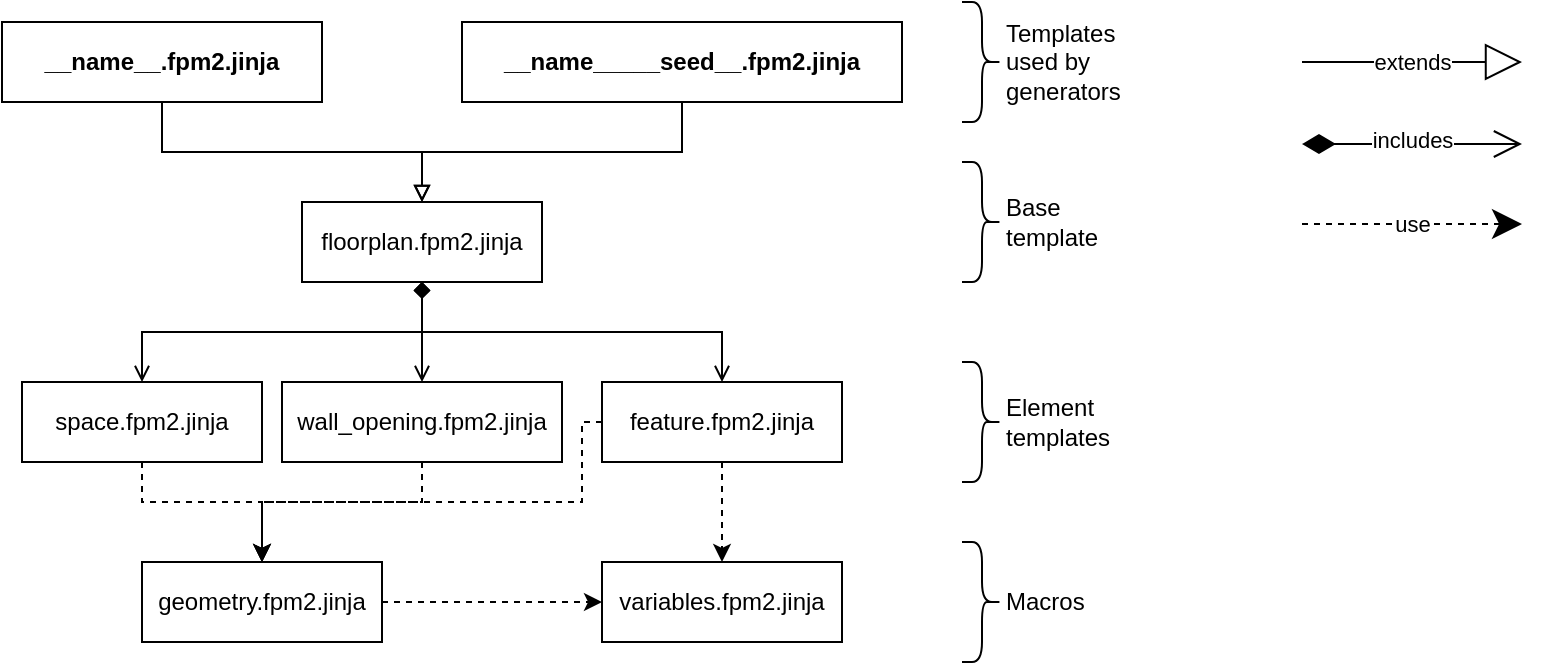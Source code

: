 <mxfile version="24.7.5" pages="2">
  <diagram name="fpm2" id="loUYtdsKcNJoZTLp3lnB">
    <mxGraphModel dx="1026" dy="681" grid="1" gridSize="10" guides="1" tooltips="1" connect="1" arrows="1" fold="1" page="1" pageScale="1" pageWidth="827" pageHeight="1169" math="0" shadow="0">
      <root>
        <mxCell id="0" />
        <mxCell id="1" parent="0" />
        <mxCell id="CjLj8uEoWl37hnyWdb2Z-6" value="" style="edgeStyle=orthogonalEdgeStyle;rounded=0;orthogonalLoop=1;jettySize=auto;html=1;dashed=1;elbow=vertical;" edge="1" parent="1" source="CjLj8uEoWl37hnyWdb2Z-1" target="CjLj8uEoWl37hnyWdb2Z-5">
          <mxGeometry relative="1" as="geometry" />
        </mxCell>
        <mxCell id="CjLj8uEoWl37hnyWdb2Z-7" value="" style="edgeStyle=orthogonalEdgeStyle;rounded=0;orthogonalLoop=1;jettySize=auto;html=1;dashed=1;elbow=vertical;" edge="1" parent="1" source="CjLj8uEoWl37hnyWdb2Z-1" target="CjLj8uEoWl37hnyWdb2Z-4">
          <mxGeometry relative="1" as="geometry">
            <Array as="points">
              <mxPoint x="330" y="240" />
              <mxPoint x="330" y="280" />
              <mxPoint x="170" y="280" />
            </Array>
          </mxGeometry>
        </mxCell>
        <mxCell id="CjLj8uEoWl37hnyWdb2Z-1" value="feature.fpm2.jinja" style="rounded=0;whiteSpace=wrap;html=1;" vertex="1" parent="1">
          <mxGeometry x="340" y="220" width="120" height="40" as="geometry" />
        </mxCell>
        <mxCell id="CjLj8uEoWl37hnyWdb2Z-9" value="" style="edgeStyle=orthogonalEdgeStyle;rounded=0;orthogonalLoop=1;jettySize=auto;html=1;dashed=1;elbow=vertical;" edge="1" parent="1" source="CjLj8uEoWl37hnyWdb2Z-2" target="CjLj8uEoWl37hnyWdb2Z-4">
          <mxGeometry relative="1" as="geometry">
            <Array as="points">
              <mxPoint x="110" y="280" />
              <mxPoint x="170" y="280" />
            </Array>
          </mxGeometry>
        </mxCell>
        <mxCell id="CjLj8uEoWl37hnyWdb2Z-2" value="space.fpm2.jinja" style="rounded=0;whiteSpace=wrap;html=1;" vertex="1" parent="1">
          <mxGeometry x="50" y="220" width="120" height="40" as="geometry" />
        </mxCell>
        <mxCell id="CjLj8uEoWl37hnyWdb2Z-10" value="" style="edgeStyle=orthogonalEdgeStyle;rounded=0;orthogonalLoop=1;jettySize=auto;html=1;dashed=1;elbow=vertical;" edge="1" parent="1" source="CjLj8uEoWl37hnyWdb2Z-3" target="CjLj8uEoWl37hnyWdb2Z-4">
          <mxGeometry relative="1" as="geometry">
            <Array as="points">
              <mxPoint x="250" y="280" />
              <mxPoint x="170" y="280" />
            </Array>
          </mxGeometry>
        </mxCell>
        <mxCell id="CjLj8uEoWl37hnyWdb2Z-3" value="wall_opening.fpm2.jinja" style="rounded=0;whiteSpace=wrap;html=1;" vertex="1" parent="1">
          <mxGeometry x="180" y="220" width="140" height="40" as="geometry" />
        </mxCell>
        <mxCell id="CjLj8uEoWl37hnyWdb2Z-8" value="" style="edgeStyle=orthogonalEdgeStyle;rounded=0;orthogonalLoop=1;jettySize=auto;html=1;dashed=1;" edge="1" parent="1" source="CjLj8uEoWl37hnyWdb2Z-4" target="CjLj8uEoWl37hnyWdb2Z-5">
          <mxGeometry relative="1" as="geometry" />
        </mxCell>
        <mxCell id="CjLj8uEoWl37hnyWdb2Z-4" value="geometry.fpm2.jinja" style="rounded=0;whiteSpace=wrap;html=1;" vertex="1" parent="1">
          <mxGeometry x="110" y="310" width="120" height="40" as="geometry" />
        </mxCell>
        <mxCell id="CjLj8uEoWl37hnyWdb2Z-5" value="variables.fpm2.jinja" style="rounded=0;whiteSpace=wrap;html=1;" vertex="1" parent="1">
          <mxGeometry x="340" y="310" width="120" height="40" as="geometry" />
        </mxCell>
        <mxCell id="CjLj8uEoWl37hnyWdb2Z-12" value="&lt;div&gt;&lt;br&gt;&lt;/div&gt;&lt;div&gt;&lt;br&gt;&lt;/div&gt;" style="edgeStyle=elbowEdgeStyle;rounded=0;orthogonalLoop=1;jettySize=auto;html=1;startArrow=diamond;startFill=1;elbow=vertical;endArrow=open;endFill=0;" edge="1" parent="1" source="CjLj8uEoWl37hnyWdb2Z-11" target="CjLj8uEoWl37hnyWdb2Z-2">
          <mxGeometry relative="1" as="geometry" />
        </mxCell>
        <mxCell id="CjLj8uEoWl37hnyWdb2Z-13" value="" style="edgeStyle=elbowEdgeStyle;rounded=0;orthogonalLoop=1;jettySize=auto;html=1;startArrow=diamond;startFill=1;elbow=vertical;endArrow=open;endFill=0;" edge="1" parent="1" source="CjLj8uEoWl37hnyWdb2Z-11" target="CjLj8uEoWl37hnyWdb2Z-3">
          <mxGeometry relative="1" as="geometry" />
        </mxCell>
        <mxCell id="CjLj8uEoWl37hnyWdb2Z-14" value="" style="edgeStyle=elbowEdgeStyle;rounded=0;orthogonalLoop=1;jettySize=auto;html=1;startArrow=diamond;startFill=1;elbow=vertical;endArrow=open;endFill=0;" edge="1" parent="1" source="CjLj8uEoWl37hnyWdb2Z-11" target="CjLj8uEoWl37hnyWdb2Z-1">
          <mxGeometry relative="1" as="geometry" />
        </mxCell>
        <mxCell id="CjLj8uEoWl37hnyWdb2Z-11" value="floorplan.fpm2.jinja" style="rounded=0;whiteSpace=wrap;html=1;" vertex="1" parent="1">
          <mxGeometry x="190" y="130" width="120" height="40" as="geometry" />
        </mxCell>
        <mxCell id="CjLj8uEoWl37hnyWdb2Z-16" value="" style="edgeStyle=elbowEdgeStyle;rounded=0;orthogonalLoop=1;jettySize=auto;html=1;endArrow=block;endFill=0;elbow=vertical;" edge="1" parent="1" source="CjLj8uEoWl37hnyWdb2Z-15" target="CjLj8uEoWl37hnyWdb2Z-11">
          <mxGeometry relative="1" as="geometry" />
        </mxCell>
        <mxCell id="CjLj8uEoWl37hnyWdb2Z-15" value="__name__.fpm2.jinja" style="rounded=0;whiteSpace=wrap;html=1;fontStyle=1" vertex="1" parent="1">
          <mxGeometry x="40" y="40" width="160" height="40" as="geometry" />
        </mxCell>
        <mxCell id="CjLj8uEoWl37hnyWdb2Z-18" value="" style="edgeStyle=elbowEdgeStyle;rounded=0;orthogonalLoop=1;jettySize=auto;html=1;endArrow=block;endFill=0;elbow=vertical;" edge="1" parent="1" source="CjLj8uEoWl37hnyWdb2Z-17" target="CjLj8uEoWl37hnyWdb2Z-11">
          <mxGeometry relative="1" as="geometry" />
        </mxCell>
        <mxCell id="CjLj8uEoWl37hnyWdb2Z-17" value="__name_____seed__.fpm2.jinja" style="rounded=0;whiteSpace=wrap;html=1;fontStyle=1" vertex="1" parent="1">
          <mxGeometry x="270" y="40" width="220" height="40" as="geometry" />
        </mxCell>
        <mxCell id="GfsCoOv7g-qHYcv7N3ws-1" value="extends" style="endArrow=block;endSize=16;endFill=0;html=1;rounded=0;elbow=vertical;" edge="1" parent="1">
          <mxGeometry width="160" relative="1" as="geometry">
            <mxPoint x="690" y="60" as="sourcePoint" />
            <mxPoint x="800" y="60" as="targetPoint" />
          </mxGeometry>
        </mxCell>
        <mxCell id="GfsCoOv7g-qHYcv7N3ws-2" value="" style="endArrow=open;html=1;endSize=12;startArrow=diamondThin;startSize=14;startFill=1;edgeStyle=orthogonalEdgeStyle;align=left;verticalAlign=bottom;rounded=0;elbow=vertical;" edge="1" parent="1">
          <mxGeometry x="-1" y="3" relative="1" as="geometry">
            <mxPoint x="690" y="101" as="sourcePoint" />
            <mxPoint x="800" y="101" as="targetPoint" />
          </mxGeometry>
        </mxCell>
        <mxCell id="GfsCoOv7g-qHYcv7N3ws-3" value="includes" style="edgeLabel;html=1;align=center;verticalAlign=middle;resizable=0;points=[];" vertex="1" connectable="0" parent="GfsCoOv7g-qHYcv7N3ws-2">
          <mxGeometry y="2" relative="1" as="geometry">
            <mxPoint as="offset" />
          </mxGeometry>
        </mxCell>
        <mxCell id="GfsCoOv7g-qHYcv7N3ws-4" value="use" style="endArrow=classic;endSize=12;dashed=1;html=1;rounded=0;elbow=vertical;endFill=1;" edge="1" parent="1">
          <mxGeometry width="160" relative="1" as="geometry">
            <mxPoint x="690" y="141" as="sourcePoint" />
            <mxPoint x="800" y="141" as="targetPoint" />
          </mxGeometry>
        </mxCell>
        <mxCell id="GfsCoOv7g-qHYcv7N3ws-6" value="Templates used by generators" style="shape=curlyBracket;whiteSpace=wrap;html=1;rounded=1;flipH=1;labelPosition=right;verticalLabelPosition=middle;align=left;verticalAlign=middle;" vertex="1" parent="1">
          <mxGeometry x="520" y="30" width="20" height="60" as="geometry" />
        </mxCell>
        <mxCell id="GfsCoOv7g-qHYcv7N3ws-7" value="Base template" style="shape=curlyBracket;whiteSpace=wrap;html=1;rounded=1;flipH=1;labelPosition=right;verticalLabelPosition=middle;align=left;verticalAlign=middle;" vertex="1" parent="1">
          <mxGeometry x="520" y="110" width="20" height="60" as="geometry" />
        </mxCell>
        <mxCell id="GfsCoOv7g-qHYcv7N3ws-9" value="Macros" style="shape=curlyBracket;whiteSpace=wrap;html=1;rounded=1;flipH=1;labelPosition=right;verticalLabelPosition=middle;align=left;verticalAlign=middle;" vertex="1" parent="1">
          <mxGeometry x="520" y="300" width="20" height="60" as="geometry" />
        </mxCell>
        <mxCell id="GfsCoOv7g-qHYcv7N3ws-10" value="Element templates" style="shape=curlyBracket;whiteSpace=wrap;html=1;rounded=1;flipH=1;labelPosition=right;verticalLabelPosition=middle;align=left;verticalAlign=middle;" vertex="1" parent="1">
          <mxGeometry x="520" y="210" width="20" height="60" as="geometry" />
        </mxCell>
      </root>
    </mxGraphModel>
  </diagram>
  <diagram id="u-Os5wd0h9PCgndxYxa3" name="json-ld">
    <mxGraphModel dx="1283" dy="851" grid="1" gridSize="10" guides="1" tooltips="1" connect="1" arrows="1" fold="1" page="1" pageScale="1" pageWidth="1169" pageHeight="827" math="0" shadow="0">
      <root>
        <mxCell id="0" />
        <mxCell id="1" parent="0" />
        <mxCell id="y9U-fPE9z9ii4JN1EMCs-1" value="base.json" style="rounded=0;html=1;fillColor=#f5f5f5;fontColor=#333333;strokeColor=#666666;whiteSpace=wrap;" vertex="1" parent="1">
          <mxGeometry x="635" y="210" width="120" height="40" as="geometry" />
        </mxCell>
        <mxCell id="y9U-fPE9z9ii4JN1EMCs-3" value="" style="edgeStyle=elbowEdgeStyle;rounded=0;orthogonalLoop=1;jettySize=auto;html=1;endArrow=block;endFill=0;" edge="1" parent="1" source="y9U-fPE9z9ii4JN1EMCs-2" target="y9U-fPE9z9ii4JN1EMCs-1">
          <mxGeometry relative="1" as="geometry" />
        </mxCell>
        <mxCell id="y9U-fPE9z9ii4JN1EMCs-2" value="floorplan.json" style="rounded=0;html=1;whiteSpace=wrap;fillColor=#f5f5f5;fontColor=#333333;strokeColor=#666666;" vertex="1" parent="1">
          <mxGeometry x="625" y="270" width="140" height="40" as="geometry" />
        </mxCell>
        <mxCell id="y9U-fPE9z9ii4JN1EMCs-4" value="floorplan.json" style="rounded=0;html=1;fillColor=#fff2cc;strokeColor=#d6b656;whiteSpace=wrap;" vertex="1" parent="1">
          <mxGeometry x="40" y="430" width="100" height="40" as="geometry" />
        </mxCell>
        <mxCell id="y9U-fPE9z9ii4JN1EMCs-5" value="polytope.json" style="rounded=0;html=1;fillColor=#ffe6cc;strokeColor=#d79b00;whiteSpace=wrap;" vertex="1" parent="1">
          <mxGeometry x="810" y="430" width="100" height="40" as="geometry" />
        </mxCell>
        <mxCell id="y9U-fPE9z9ii4JN1EMCs-6" value="frame.json" style="rounded=0;html=1;fillColor=#dae8fc;strokeColor=#6c8ebf;whiteSpace=wrap;" vertex="1" parent="1">
          <mxGeometry x="1250" y="430" width="100" height="40" as="geometry" />
        </mxCell>
        <mxCell id="y9U-fPE9z9ii4JN1EMCs-7" value="point.json" style="rounded=0;html=1;fillColor=#dae8fc;strokeColor=#6c8ebf;whiteSpace=wrap;" vertex="1" parent="1">
          <mxGeometry x="1140" y="430" width="100" height="40" as="geometry" />
        </mxCell>
        <mxCell id="y9U-fPE9z9ii4JN1EMCs-22" value="" style="edgeStyle=elbowEdgeStyle;rounded=0;orthogonalLoop=1;jettySize=auto;html=1;elbow=vertical;endArrow=block;endFill=0;" edge="1" parent="1" source="y9U-fPE9z9ii4JN1EMCs-18" target="y9U-fPE9z9ii4JN1EMCs-7">
          <mxGeometry relative="1" as="geometry">
            <Array as="points">
              <mxPoint x="1050" y="520" />
            </Array>
          </mxGeometry>
        </mxCell>
        <mxCell id="y9U-fPE9z9ii4JN1EMCs-18" value="origin.json" style="rounded=0;html=1;whiteSpace=wrap;fillColor=#dae8fc;strokeColor=#6c8ebf;" vertex="1" parent="1">
          <mxGeometry x="920" y="430" width="100" height="40" as="geometry" />
        </mxCell>
        <mxCell id="y9U-fPE9z9ii4JN1EMCs-23" value="" style="edgeStyle=elbowEdgeStyle;rounded=0;orthogonalLoop=1;jettySize=auto;html=1;elbow=vertical;endArrow=block;endFill=0;" edge="1" parent="1" source="y9U-fPE9z9ii4JN1EMCs-19" target="y9U-fPE9z9ii4JN1EMCs-7">
          <mxGeometry relative="1" as="geometry">
            <Array as="points">
              <mxPoint x="1190" y="520" />
            </Array>
          </mxGeometry>
        </mxCell>
        <mxCell id="y9U-fPE9z9ii4JN1EMCs-19" value="world_origin.json" style="rounded=0;html=1;whiteSpace=wrap;fillColor=#dae8fc;strokeColor=#6c8ebf;" vertex="1" parent="1">
          <mxGeometry x="1030" y="430" width="100" height="40" as="geometry" />
        </mxCell>
        <mxCell id="y9U-fPE9z9ii4JN1EMCs-21" value="" style="edgeStyle=orthogonalEdgeStyle;rounded=0;orthogonalLoop=1;jettySize=auto;html=1;endArrow=block;endFill=0;elbow=vertical;" edge="1" parent="1" source="y9U-fPE9z9ii4JN1EMCs-20" target="y9U-fPE9z9ii4JN1EMCs-6">
          <mxGeometry relative="1" as="geometry">
            <mxPoint x="1450" y="578.57" as="sourcePoint" />
            <mxPoint x="1340" y="578.57" as="targetPoint" />
            <Array as="points">
              <mxPoint x="1410" y="520" />
              <mxPoint x="1300" y="520" />
            </Array>
          </mxGeometry>
        </mxCell>
        <mxCell id="y9U-fPE9z9ii4JN1EMCs-20" value="world_frame.json" style="rounded=0;html=1;whiteSpace=wrap;fillColor=#dae8fc;strokeColor=#6c8ebf;" vertex="1" parent="1">
          <mxGeometry x="1360" y="430" width="100" height="40" as="geometry" />
        </mxCell>
        <mxCell id="y9U-fPE9z9ii4JN1EMCs-25" value="" style="edgeStyle=elbowEdgeStyle;rounded=0;orthogonalLoop=1;jettySize=auto;html=1;elbow=vertical;endArrow=block;endFill=0;" edge="1" parent="1" source="y9U-fPE9z9ii4JN1EMCs-24" target="y9U-fPE9z9ii4JN1EMCs-2">
          <mxGeometry relative="1" as="geometry" />
        </mxCell>
        <mxCell id="5NSifhvPxgNUG4iEbaKk-3" style="edgeStyle=elbowEdgeStyle;rounded=0;orthogonalLoop=1;jettySize=auto;elbow=vertical;html=1;startArrow=diamondThin;startFill=1;endArrow=open;endFill=0;" edge="1" parent="1" source="y9U-fPE9z9ii4JN1EMCs-24" target="5NSifhvPxgNUG4iEbaKk-2">
          <mxGeometry relative="1" as="geometry" />
        </mxCell>
        <mxCell id="5NSifhvPxgNUG4iEbaKk-4" style="edgeStyle=elbowEdgeStyle;rounded=0;orthogonalLoop=1;jettySize=auto;elbow=vertical;html=1;startArrow=diamond;startFill=1;endArrow=open;endFill=0;" edge="1" parent="1" source="y9U-fPE9z9ii4JN1EMCs-24" target="y9U-fPE9z9ii4JN1EMCs-4">
          <mxGeometry relative="1" as="geometry" />
        </mxCell>
        <mxCell id="5NSifhvPxgNUG4iEbaKk-5" style="edgeStyle=elbowEdgeStyle;rounded=0;orthogonalLoop=1;jettySize=auto;elbow=vertical;html=1;startArrow=diamond;startFill=1;endArrow=open;endFill=0;" edge="1" parent="1" source="y9U-fPE9z9ii4JN1EMCs-24" target="5NSifhvPxgNUG4iEbaKk-1">
          <mxGeometry relative="1" as="geometry" />
        </mxCell>
        <mxCell id="y9U-fPE9z9ii4JN1EMCs-24" value="floorplan.json.jinja" style="rounded=0;html=1;whiteSpace=wrap;fontStyle=1" vertex="1" parent="1">
          <mxGeometry x="140" y="350" width="120" height="40" as="geometry" />
        </mxCell>
        <mxCell id="y9U-fPE9z9ii4JN1EMCs-27" value="" style="edgeStyle=elbowEdgeStyle;rounded=0;orthogonalLoop=1;jettySize=auto;html=1;elbow=vertical;endArrow=block;endFill=0;" edge="1" parent="1" source="y9U-fPE9z9ii4JN1EMCs-26" target="y9U-fPE9z9ii4JN1EMCs-2">
          <mxGeometry relative="1" as="geometry" />
        </mxCell>
        <mxCell id="y9U-fPE9z9ii4JN1EMCs-45" value="" style="edgeStyle=elbowEdgeStyle;rounded=0;orthogonalLoop=1;jettySize=auto;html=1;elbow=vertical;startArrow=diamond;startFill=1;endArrow=open;endFill=0;" edge="1" parent="1" source="y9U-fPE9z9ii4JN1EMCs-26" target="y9U-fPE9z9ii4JN1EMCs-42">
          <mxGeometry relative="1" as="geometry" />
        </mxCell>
        <mxCell id="y9U-fPE9z9ii4JN1EMCs-46" value="" style="edgeStyle=elbowEdgeStyle;rounded=0;orthogonalLoop=1;jettySize=auto;html=1;elbow=vertical;startArrow=diamond;startFill=1;endArrow=open;endFill=0;" edge="1" parent="1" source="y9U-fPE9z9ii4JN1EMCs-26" target="y9U-fPE9z9ii4JN1EMCs-44">
          <mxGeometry relative="1" as="geometry" />
        </mxCell>
        <mxCell id="y9U-fPE9z9ii4JN1EMCs-26" value="coordinate.json.jinja" style="rounded=0;html=1;whiteSpace=wrap;fontStyle=1" vertex="1" parent="1">
          <mxGeometry x="405" y="350" width="140" height="40" as="geometry" />
        </mxCell>
        <mxCell id="y9U-fPE9z9ii4JN1EMCs-30" value="" style="edgeStyle=elbowEdgeStyle;rounded=0;orthogonalLoop=1;jettySize=auto;html=1;elbow=vertical;endArrow=block;endFill=0;" edge="1" parent="1" source="y9U-fPE9z9ii4JN1EMCs-29" target="y9U-fPE9z9ii4JN1EMCs-2">
          <mxGeometry relative="1" as="geometry" />
        </mxCell>
        <mxCell id="y9U-fPE9z9ii4JN1EMCs-31" value="" style="edgeStyle=elbowEdgeStyle;rounded=0;orthogonalLoop=1;jettySize=auto;html=1;elbow=vertical;startArrow=diamond;startFill=1;endArrow=open;endFill=0;" edge="1" parent="1" source="y9U-fPE9z9ii4JN1EMCs-29" target="y9U-fPE9z9ii4JN1EMCs-5">
          <mxGeometry relative="1" as="geometry" />
        </mxCell>
        <mxCell id="y9U-fPE9z9ii4JN1EMCs-29" value="shape.json.jinja" style="rounded=0;html=1;whiteSpace=wrap;fontStyle=1" vertex="1" parent="1">
          <mxGeometry x="800" y="350" width="120" height="40" as="geometry" />
        </mxCell>
        <mxCell id="y9U-fPE9z9ii4JN1EMCs-33" value="" style="edgeStyle=elbowEdgeStyle;rounded=0;orthogonalLoop=1;jettySize=auto;html=1;elbow=vertical;endArrow=block;endFill=0;" edge="1" parent="1" source="y9U-fPE9z9ii4JN1EMCs-32" target="y9U-fPE9z9ii4JN1EMCs-2">
          <mxGeometry relative="1" as="geometry" />
        </mxCell>
        <mxCell id="y9U-fPE9z9ii4JN1EMCs-34" value="" style="edgeStyle=elbowEdgeStyle;rounded=0;orthogonalLoop=1;jettySize=auto;html=1;elbow=vertical;endArrow=open;endFill=0;" edge="1" parent="1" source="y9U-fPE9z9ii4JN1EMCs-32" target="y9U-fPE9z9ii4JN1EMCs-20">
          <mxGeometry relative="1" as="geometry" />
        </mxCell>
        <mxCell id="y9U-fPE9z9ii4JN1EMCs-35" value="" style="edgeStyle=elbowEdgeStyle;rounded=0;orthogonalLoop=1;jettySize=auto;html=1;elbow=vertical;startArrow=diamond;startFill=1;endArrow=open;endFill=0;" edge="1" parent="1" source="y9U-fPE9z9ii4JN1EMCs-32" target="y9U-fPE9z9ii4JN1EMCs-18">
          <mxGeometry relative="1" as="geometry" />
        </mxCell>
        <mxCell id="y9U-fPE9z9ii4JN1EMCs-36" value="" style="edgeStyle=elbowEdgeStyle;rounded=0;orthogonalLoop=1;jettySize=auto;html=1;elbow=vertical;startArrow=diamond;startFill=1;endArrow=open;endFill=0;" edge="1" parent="1" source="y9U-fPE9z9ii4JN1EMCs-32" target="y9U-fPE9z9ii4JN1EMCs-19">
          <mxGeometry relative="1" as="geometry" />
        </mxCell>
        <mxCell id="y9U-fPE9z9ii4JN1EMCs-37" value="" style="edgeStyle=elbowEdgeStyle;rounded=0;orthogonalLoop=1;jettySize=auto;html=1;elbow=vertical;startArrow=diamond;startFill=1;endArrow=open;endFill=0;" edge="1" parent="1" source="y9U-fPE9z9ii4JN1EMCs-32" target="y9U-fPE9z9ii4JN1EMCs-6">
          <mxGeometry relative="1" as="geometry" />
        </mxCell>
        <mxCell id="y9U-fPE9z9ii4JN1EMCs-38" value="" style="edgeStyle=elbowEdgeStyle;rounded=0;orthogonalLoop=1;jettySize=auto;html=1;elbow=vertical;startArrow=diamond;startFill=1;endArrow=open;endFill=0;" edge="1" parent="1" source="y9U-fPE9z9ii4JN1EMCs-32" target="y9U-fPE9z9ii4JN1EMCs-7">
          <mxGeometry relative="1" as="geometry" />
        </mxCell>
        <mxCell id="y9U-fPE9z9ii4JN1EMCs-32" value="skeleton.json.jinja" style="rounded=0;html=1;whiteSpace=wrap;fontStyle=1" vertex="1" parent="1">
          <mxGeometry x="1130" y="350" width="120" height="40" as="geometry" />
        </mxCell>
        <mxCell id="y9U-fPE9z9ii4JN1EMCs-52" value="" style="edgeStyle=elbowEdgeStyle;rounded=0;orthogonalLoop=1;jettySize=auto;html=1;elbow=vertical;endArrow=block;endFill=0;" edge="1" parent="1" source="y9U-fPE9z9ii4JN1EMCs-39" target="y9U-fPE9z9ii4JN1EMCs-2">
          <mxGeometry relative="1" as="geometry" />
        </mxCell>
        <mxCell id="y9U-fPE9z9ii4JN1EMCs-53" value="" style="edgeStyle=elbowEdgeStyle;rounded=0;orthogonalLoop=1;jettySize=auto;html=1;elbow=vertical;startArrow=diamond;startFill=1;endArrow=open;endFill=0;" edge="1" parent="1" source="y9U-fPE9z9ii4JN1EMCs-39" target="y9U-fPE9z9ii4JN1EMCs-49">
          <mxGeometry relative="1" as="geometry" />
        </mxCell>
        <mxCell id="y9U-fPE9z9ii4JN1EMCs-54" value="" style="edgeStyle=elbowEdgeStyle;rounded=0;orthogonalLoop=1;jettySize=auto;html=1;elbow=vertical;startArrow=diamond;startFill=1;endArrow=open;endFill=0;" edge="1" parent="1" source="y9U-fPE9z9ii4JN1EMCs-39" target="y9U-fPE9z9ii4JN1EMCs-51">
          <mxGeometry relative="1" as="geometry" />
        </mxCell>
        <mxCell id="y9U-fPE9z9ii4JN1EMCs-39" value="spatial-relations.json.jinja" style="rounded=0;html=1;whiteSpace=wrap;fontStyle=1" vertex="1" parent="1">
          <mxGeometry x="615" y="350" width="160" height="40" as="geometry" />
        </mxCell>
        <mxCell id="y9U-fPE9z9ii4JN1EMCs-40" value="base.json" style="rounded=0;html=1;fillColor=#d5e8d4;strokeColor=#82b366;whiteSpace=wrap;" vertex="1" parent="1">
          <mxGeometry x="425" y="510" width="100" height="40" as="geometry" />
        </mxCell>
        <mxCell id="y9U-fPE9z9ii4JN1EMCs-41" value="" style="edgeStyle=elbowEdgeStyle;rounded=0;orthogonalLoop=1;jettySize=auto;html=1;endArrow=block;endFill=0;elbow=vertical;" edge="1" parent="1" source="y9U-fPE9z9ii4JN1EMCs-42" target="y9U-fPE9z9ii4JN1EMCs-40">
          <mxGeometry relative="1" as="geometry" />
        </mxCell>
        <mxCell id="y9U-fPE9z9ii4JN1EMCs-42" value="position.json" style="rounded=0;html=1;fillColor=#d5e8d4;strokeColor=#82b366;whiteSpace=wrap;" vertex="1" parent="1">
          <mxGeometry x="480" y="430" width="100" height="40" as="geometry" />
        </mxCell>
        <mxCell id="y9U-fPE9z9ii4JN1EMCs-43" value="" style="edgeStyle=elbowEdgeStyle;rounded=0;orthogonalLoop=1;jettySize=auto;html=1;endArrow=block;endFill=0;elbow=vertical;" edge="1" parent="1" source="y9U-fPE9z9ii4JN1EMCs-44" target="y9U-fPE9z9ii4JN1EMCs-40">
          <mxGeometry relative="1" as="geometry" />
        </mxCell>
        <mxCell id="y9U-fPE9z9ii4JN1EMCs-44" value="pose.json" style="rounded=0;html=1;fillColor=#d5e8d4;strokeColor=#82b366;whiteSpace=wrap;" vertex="1" parent="1">
          <mxGeometry x="370" y="430" width="100" height="40" as="geometry" />
        </mxCell>
        <mxCell id="y9U-fPE9z9ii4JN1EMCs-47" value="base.json" style="rounded=0;html=1;fillColor=#e1d5e7;strokeColor=#9673a6;whiteSpace=wrap;" vertex="1" parent="1">
          <mxGeometry x="645" y="510" width="100" height="40" as="geometry" />
        </mxCell>
        <mxCell id="y9U-fPE9z9ii4JN1EMCs-48" value="" style="edgeStyle=elbowEdgeStyle;rounded=0;orthogonalLoop=1;jettySize=auto;html=1;endArrow=block;endFill=0;elbow=vertical;" edge="1" parent="1" source="y9U-fPE9z9ii4JN1EMCs-49" target="y9U-fPE9z9ii4JN1EMCs-47">
          <mxGeometry relative="1" as="geometry" />
        </mxCell>
        <mxCell id="y9U-fPE9z9ii4JN1EMCs-49" value="position.json" style="rounded=0;html=1;fillColor=#e1d5e7;strokeColor=#9673a6;whiteSpace=wrap;" vertex="1" parent="1">
          <mxGeometry x="700" y="430" width="100" height="40" as="geometry" />
        </mxCell>
        <mxCell id="y9U-fPE9z9ii4JN1EMCs-50" value="" style="edgeStyle=elbowEdgeStyle;rounded=0;orthogonalLoop=1;jettySize=auto;html=1;endArrow=block;endFill=0;elbow=vertical;" edge="1" parent="1" source="y9U-fPE9z9ii4JN1EMCs-51" target="y9U-fPE9z9ii4JN1EMCs-47">
          <mxGeometry relative="1" as="geometry" />
        </mxCell>
        <mxCell id="y9U-fPE9z9ii4JN1EMCs-51" value="pose.json" style="rounded=0;html=1;fillColor=#e1d5e7;strokeColor=#9673a6;whiteSpace=wrap;" vertex="1" parent="1">
          <mxGeometry x="590" y="430" width="100" height="40" as="geometry" />
        </mxCell>
        <mxCell id="5NSifhvPxgNUG4iEbaKk-1" value="space.json" style="rounded=0;html=1;fillColor=#fff2cc;strokeColor=#d6b656;whiteSpace=wrap;" vertex="1" parent="1">
          <mxGeometry x="150" y="430" width="100" height="40" as="geometry" />
        </mxCell>
        <mxCell id="5NSifhvPxgNUG4iEbaKk-2" value="element.json" style="rounded=0;html=1;fillColor=#fff2cc;strokeColor=#d6b656;whiteSpace=wrap;" vertex="1" parent="1">
          <mxGeometry x="260" y="430" width="100" height="40" as="geometry" />
        </mxCell>
        <mxCell id="Z1B8apM8gb5aADExV7zd-1" value="Templates used by generators" style="shape=curlyBracket;whiteSpace=wrap;html=1;rounded=1;flipH=1;labelPosition=right;verticalLabelPosition=middle;align=left;verticalAlign=middle;" vertex="1" parent="1">
          <mxGeometry x="1500" y="340" width="20" height="60" as="geometry" />
        </mxCell>
        <mxCell id="Z1B8apM8gb5aADExV7zd-2" value="Base templates" style="shape=curlyBracket;whiteSpace=wrap;html=1;rounded=1;flipH=1;labelPosition=right;verticalLabelPosition=middle;align=left;verticalAlign=middle;" vertex="1" parent="1">
          <mxGeometry x="1500" y="190" width="20" height="120" as="geometry" />
        </mxCell>
        <mxCell id="Z1B8apM8gb5aADExV7zd-3" value="Base JSON-LD representations" style="shape=curlyBracket;whiteSpace=wrap;html=1;rounded=1;flipH=1;labelPosition=right;verticalLabelPosition=middle;align=left;verticalAlign=middle;" vertex="1" parent="1">
          <mxGeometry x="1507" y="420" width="20" height="140" as="geometry" />
        </mxCell>
        <UserObject label="src/floorplan_dsl/templates/json-ld&lt;br style=&quot;font-size: 12px;&quot;&gt;├── floorplan&lt;br style=&quot;font-size: 12px;&quot;&gt;&lt;span style=&quot;background-color: rgb(255, 242, 204); font-size: 12px;&quot;&gt;│&amp;nbsp; &amp;nbsp;├── elements&lt;br style=&quot;font-size: 12px;&quot;&gt;│&amp;nbsp; &amp;nbsp;│&amp;nbsp; &amp;nbsp;├── element.json&lt;br style=&quot;font-size: 12px;&quot;&gt;│&amp;nbsp; &amp;nbsp;│&amp;nbsp; &amp;nbsp;├── floorplan.json&lt;br style=&quot;font-size: 12px;&quot;&gt;│&amp;nbsp; &amp;nbsp;│&amp;nbsp; &amp;nbsp;└── space.json&lt;br style=&quot;font-size: 12px;&quot;&gt;&lt;/span&gt;&lt;span style=&quot;background-color: rgb(218, 232, 252); font-size: 12px;&quot;&gt;│&amp;nbsp; &amp;nbsp;├── structural-entities&lt;br style=&quot;font-size: 12px;&quot;&gt;│&amp;nbsp; &amp;nbsp;│&amp;nbsp; &amp;nbsp;├── origin.json&lt;br style=&quot;font-size: 12px;&quot;&gt;│&amp;nbsp; &amp;nbsp;│&amp;nbsp; &amp;nbsp;├── world_frame.json&lt;br style=&quot;font-size: 12px;&quot;&gt;│&amp;nbsp; &amp;nbsp;│&amp;nbsp; &amp;nbsp;└── world_origin.json&lt;br style=&quot;font-size: 12px;&quot;&gt;&lt;/span&gt;&lt;span style=&quot;background-color: rgb(245, 245, 245); font-size: 12px;&quot;&gt;│&amp;nbsp; &amp;nbsp;└── floorplan.json&lt;br style=&quot;font-size: 12px;&quot;&gt;&lt;/span&gt;├── geometry&lt;br style=&quot;font-size: 12px;&quot;&gt;&lt;span style=&quot;background-color: rgb(213, 232, 212); font-size: 12px;&quot;&gt;│&amp;nbsp; &amp;nbsp;├── coordinate&lt;br style=&quot;font-size: 12px;&quot;&gt;│&amp;nbsp; &amp;nbsp;│&amp;nbsp; &amp;nbsp;├── base.json&lt;br style=&quot;font-size: 12px;&quot;&gt;│&amp;nbsp; &amp;nbsp;│&amp;nbsp; &amp;nbsp;├── pose.json&lt;br style=&quot;font-size: 12px;&quot;&gt;│&amp;nbsp; &amp;nbsp;│&amp;nbsp; &amp;nbsp;└── position.json&lt;br style=&quot;font-size: 12px;&quot;&gt;&lt;/span&gt;&lt;span style=&quot;background-color: rgb(225, 213, 231); font-size: 12px;&quot;&gt;│&amp;nbsp; &amp;nbsp;├── spatial-relations&lt;br style=&quot;font-size: 12px;&quot;&gt;│&amp;nbsp; &amp;nbsp;│&amp;nbsp; &amp;nbsp;├── base.json&lt;br style=&quot;font-size: 12px;&quot;&gt;│&amp;nbsp; &amp;nbsp;│&amp;nbsp; &amp;nbsp;├── pose.json&lt;br style=&quot;font-size: 12px;&quot;&gt;│&amp;nbsp; &amp;nbsp;│&amp;nbsp; &amp;nbsp;└── position.json&lt;br style=&quot;font-size: 12px;&quot;&gt;&lt;/span&gt;&lt;span style=&quot;background-color: rgb(218, 232, 252); font-size: 12px;&quot;&gt;│&amp;nbsp; &amp;nbsp;├── structural-entities&lt;br style=&quot;font-size: 12px;&quot;&gt;│&amp;nbsp; &amp;nbsp;│&amp;nbsp; &amp;nbsp;├── frame.json&lt;br style=&quot;font-size: 12px;&quot;&gt;│&amp;nbsp; &amp;nbsp;│&amp;nbsp; &amp;nbsp;└── point.json&lt;br style=&quot;font-size: 12px;&quot;&gt;&lt;/span&gt;&lt;span style=&quot;background-color: rgb(255, 230, 204); font-size: 12px;&quot;&gt;│&amp;nbsp; &amp;nbsp;└── polytope.json&lt;br style=&quot;font-size: 12px;&quot;&gt;&lt;/span&gt;&lt;span style=&quot;background-color: rgb(245, 245, 245); font-size: 12px;&quot;&gt;├── base.json&lt;br style=&quot;font-size: 12px;&quot;&gt;&lt;/span&gt;&lt;b style=&quot;font-size: 12px;&quot;&gt;&lt;span style=&quot;font-size: 12px;&quot;&gt;├── coordinate.json.jinja&lt;br style=&quot;font-size: 12px;&quot;&gt;&lt;/span&gt;&lt;span style=&quot;font-size: 12px;&quot;&gt;├── floorplan.json.jinja&lt;br style=&quot;font-size: 12px;&quot;&gt;&lt;/span&gt;&lt;span style=&quot;font-size: 12px;&quot;&gt;├── shape.json.jinja&lt;br style=&quot;font-size: 12px;&quot;&gt;&lt;/span&gt;&lt;span style=&quot;font-size: 12px;&quot;&gt;├── skeleton.json.jinja&lt;br style=&quot;font-size: 12px;&quot;&gt;&lt;/span&gt;&lt;span style=&quot;font-size: 12px;&quot;&gt;└── spatial_relations.json.jinja&lt;/span&gt;&lt;/b&gt;" link="src/floorplan_dsl/templates/json-ld&#xa;├── floorplan&#xa;│   ├── elements&#xa;│   │   ├── element.json&#xa;│   │   ├── floorplan.json&#xa;│   │   └── space.json&#xa;│   ├── structural-entities&#xa;│   │   ├── origin.json&#xa;│   │   ├── world_frame.json&#xa;│   │   └── world_origin.json&#xa;│   └── floorplan.json&#xa;├── geometry&#xa;│   ├── coordinate&#xa;│   │   ├── base.json&#xa;│   │   ├── pose.json&#xa;│   │   └── position.json&#xa;│   ├── spatial-relations&#xa;│   │   ├── base.json&#xa;│   │   ├── pose.json&#xa;│   │   └── position.json&#xa;│   ├── structural-entities&#xa;│   │   ├── frame.json&#xa;│   │   └── point.json&#xa;│   └── polytope.json&#xa;├── base.json&#xa;├── coordinate.json.jinja&#xa;├── floorplan.json.jinja&#xa;├── shape.json.jinja&#xa;├── skeleton.json.jinja&#xa;└── spatial_relations.json.jinja" id="Z1B8apM8gb5aADExV7zd-4">
          <mxCell style="text;whiteSpace=wrap;labelBackgroundColor=none;html=1;fontSize=12;" vertex="1" parent="1">
            <mxGeometry x="1670" y="110" width="240" height="450" as="geometry" />
          </mxCell>
        </UserObject>
        <mxCell id="fGu_X-Nxg4MCNSObNibA-1" value="extends" style="endArrow=block;endSize=16;endFill=0;html=1;rounded=0;elbow=vertical;" edge="1" parent="1">
          <mxGeometry width="160" relative="1" as="geometry">
            <mxPoint x="50" y="170" as="sourcePoint" />
            <mxPoint x="160" y="170" as="targetPoint" />
          </mxGeometry>
        </mxCell>
        <mxCell id="fGu_X-Nxg4MCNSObNibA-2" value="" style="endArrow=open;html=1;endSize=12;startArrow=diamondThin;startSize=14;startFill=1;edgeStyle=orthogonalEdgeStyle;align=left;verticalAlign=bottom;rounded=0;elbow=vertical;" edge="1" parent="1">
          <mxGeometry x="-1" y="3" relative="1" as="geometry">
            <mxPoint x="50" y="211" as="sourcePoint" />
            <mxPoint x="160" y="211" as="targetPoint" />
          </mxGeometry>
        </mxCell>
        <mxCell id="fGu_X-Nxg4MCNSObNibA-3" value="includes" style="edgeLabel;html=1;align=center;verticalAlign=middle;resizable=0;points=[];" vertex="1" connectable="0" parent="fGu_X-Nxg4MCNSObNibA-2">
          <mxGeometry y="2" relative="1" as="geometry">
            <mxPoint as="offset" />
          </mxGeometry>
        </mxCell>
      </root>
    </mxGraphModel>
  </diagram>
</mxfile>
